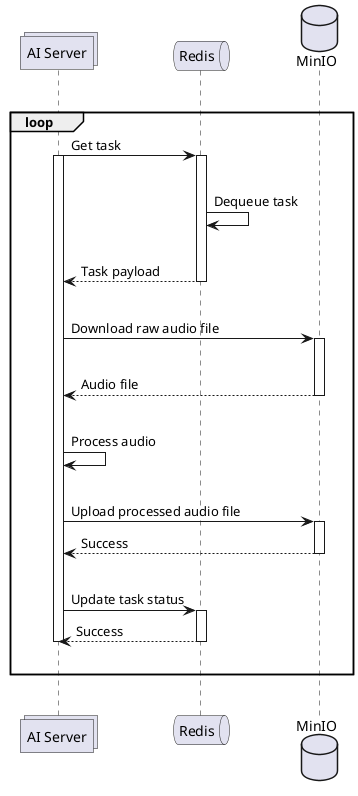@startuml

collections     "AI Server"         as AI
queue           Redis               as Redis
database        MinIO               as MinIO

|||
loop
    AI -> Redis++: Get task
    activate AI
        |||
        Redis -> Redis: Dequeue task
        |||
        return Task payload
        |||
        AI -> MinIO++: Download raw audio file
        |||
        return Audio file
        |||
        AI -> AI: Process audio
        |||
        AI -> MinIO++: Upload processed audio file
        return Success
        |||
        AI -> Redis++: Update task status
        return Success
        deactivate AI
        |||
end
|||

@enduml
